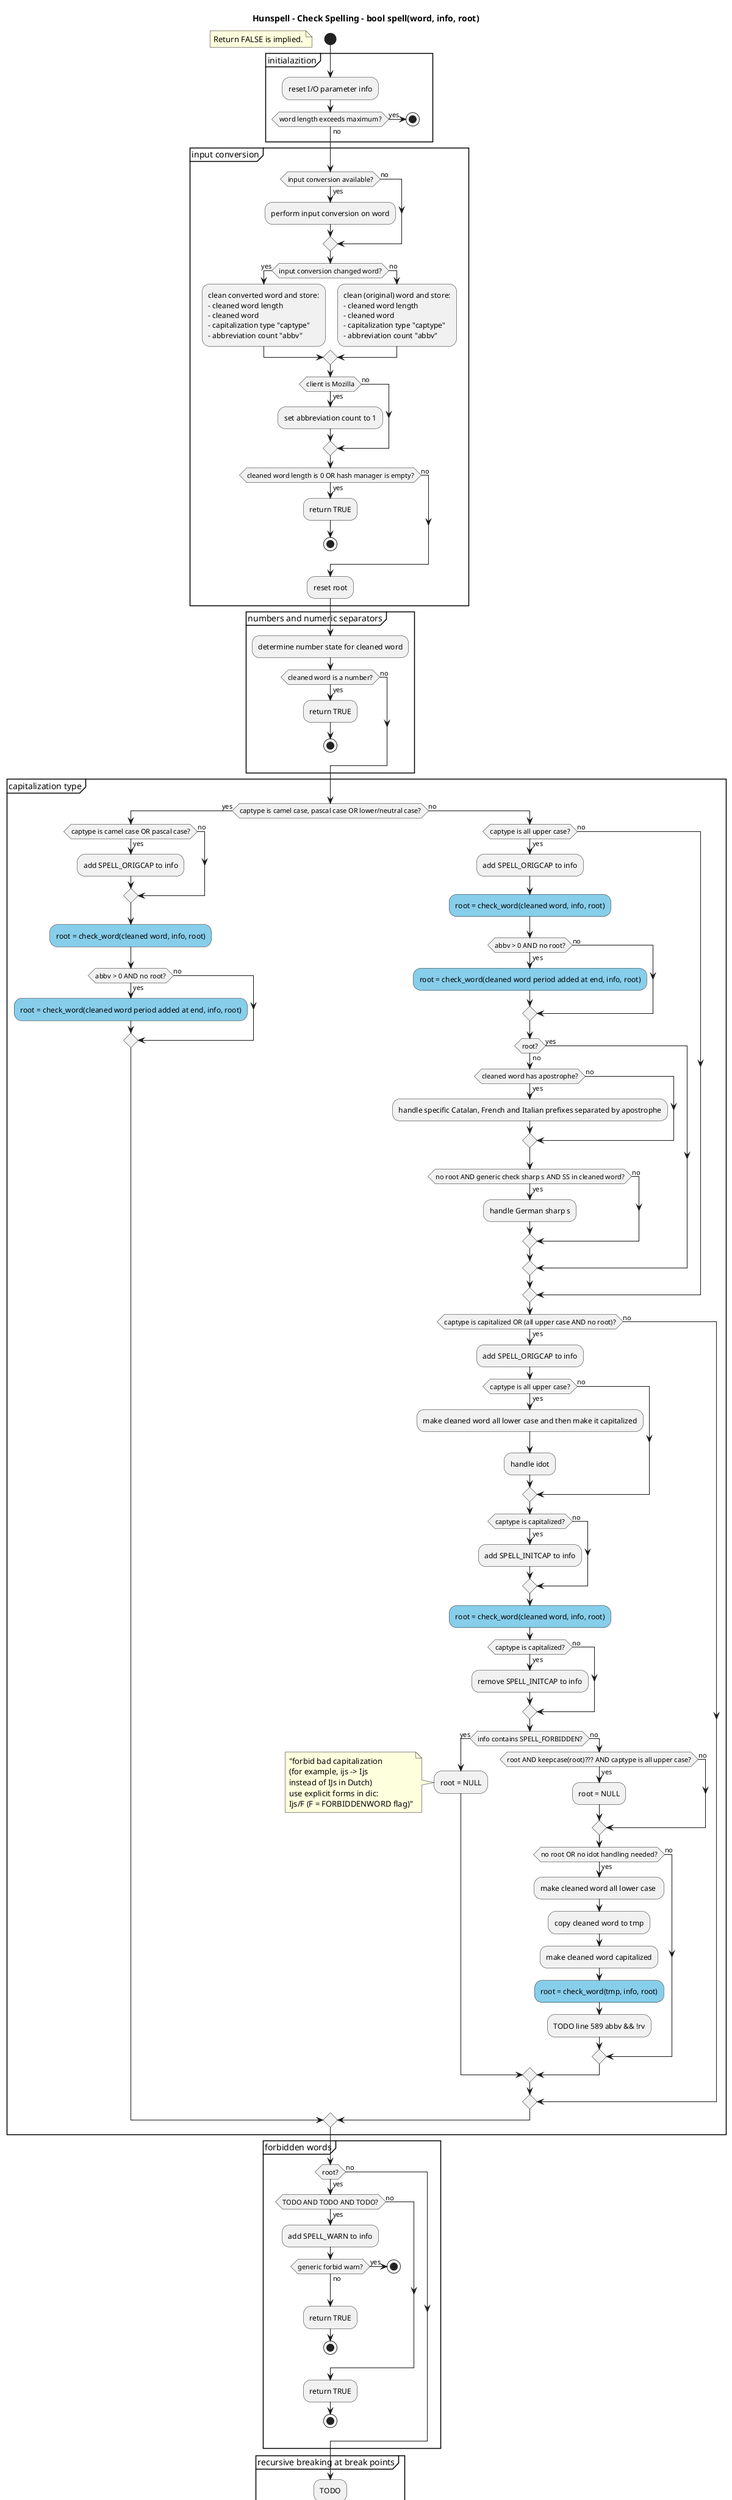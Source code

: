 @startuml
skinparam backgroundcolor White|White

title Hunspell - Check Spelling - bool spell(word, info, root)

start
floating note: Return FALSE is implied.

partition "initialazition" {
	:reset I/O parameter info;
	if (word length exceeds maximum?) then (yes)
		stop
	else (no)
	endif
}

partition "input conversion" {
	if (input conversion available?) then (yes)
		:perform input conversion on word;
	else (no)
	endif
	if (input conversion changed word?) then (yes)
		:clean converted word and store:\n- cleaned word length\n- cleaned word\n- capitalization type "captype"\n- abbreviation count "abbv";
	else (no)
		:clean (original) word and store:\n- cleaned word length\n- cleaned word\n- capitalization type "captype"\n- abbreviation count "abbv";
	endif

	if (client is Mozilla) then (yes)
		:set abbreviation count to 1;
	else (no)
	endif

	if (cleaned word length is 0 OR hash manager is empty?) then (yes)
		:return TRUE;
		stop
	else (no)
	endif
	:reset root;
}

partition "numbers and numeric separators" {
	:determine number state for cleaned word;
	if (cleaned word is a number?) then (yes)
		:return TRUE;
		stop
	else (no)
	endif
}

partition "capitalization type" {
	if (captype is camel case, pascal case OR lower/neutral case?) then(yes)
		if (captype is camel case OR pascal case?) then(yes)
			:add SPELL_ORIGCAP to info;
		else (no)
		endif
		#skyblue:root = check_word(cleaned word, info, root);
		if (abbv > 0 AND no root?) then (yes)
			#skyblue:root = check_word(cleaned word period added at end, info, root);
		else (no)
		endif
	else (no)
		if (captype is all upper case?) then (yes)
			:add SPELL_ORIGCAP to info;
			#skyblue:root = check_word(cleaned word, info, root);
			if (abbv > 0 AND no root?) then (yes)
				#skyblue:root = check_word(cleaned word period added at end, info, root);
			else (no)
			endif
			if (root?) then (no)
				if (cleaned word has apostrophe?) then (yes)
					:handle specific Catalan, French and Italian prefixes separated by apostrophe;
				else (no)
				endif
				if (no root AND generic check sharp s AND SS in cleaned word?) then (yes)
					:handle German sharp s;
				else (no)
				endif
			else (yes)
			endif
		else (no)
		endif
		if (captype is capitalized OR (all upper case AND no root)?) then (yes)
			:add SPELL_ORIGCAP to info;
			if (captype is all upper case?) then (yes)
				:make cleaned word all lower case and then make it capitalized;
				:handle idot;
			else (no)
			endif
			if (captype is capitalized?) then (yes)
				:add SPELL_INITCAP to info;
			else (no)
			endif
			#skyblue:root = check_word(cleaned word, info, root);
			if (captype is capitalized?) then (yes)
				:remove SPELL_INITCAP to info;
			else (no)
			endif
			if (info contains SPELL_FORBIDDEN?) then (yes)
				:root = NULL;
				note left
"forbid bad capitalization
(for example, ijs -> Ijs
instead of IJs in Dutch)
use explicit forms in dic:
Ijs/F (F = FORBIDDENWORD flag)"
				end note
			else (no)
				if (root AND keepcase(root)??? AND captype is all upper case?) then (yes)
					:root = NULL;
				else (no)
				endif
				if (no root OR no idot handling needed?) then (yes)
					:make cleaned word all lower case ;
					:copy cleaned word to tmp;
					:make cleaned word capitalized;
					#skyblue:root = check_word(tmp, info, root);
					:TODO line 589 abbv && !rv;
				else (no)
				endif
			endif
		else (no)
		endif
	endif
}

partition "forbidden words" {
	if (root?) then (yes)
		if (TODO AND TODO AND TODO?) then (yes)
			:add SPELL_WARN to info;
			if (generic forbid warn?) then (yes)
				stop
			else (no)
			endif
			:return TRUE;
			stop
		else (no)
		endif
		:return TRUE;
		stop
	else (no)
	endif
}

partition "recursive breaking at break points" {
	:TODO;
}

stop

@enduml
